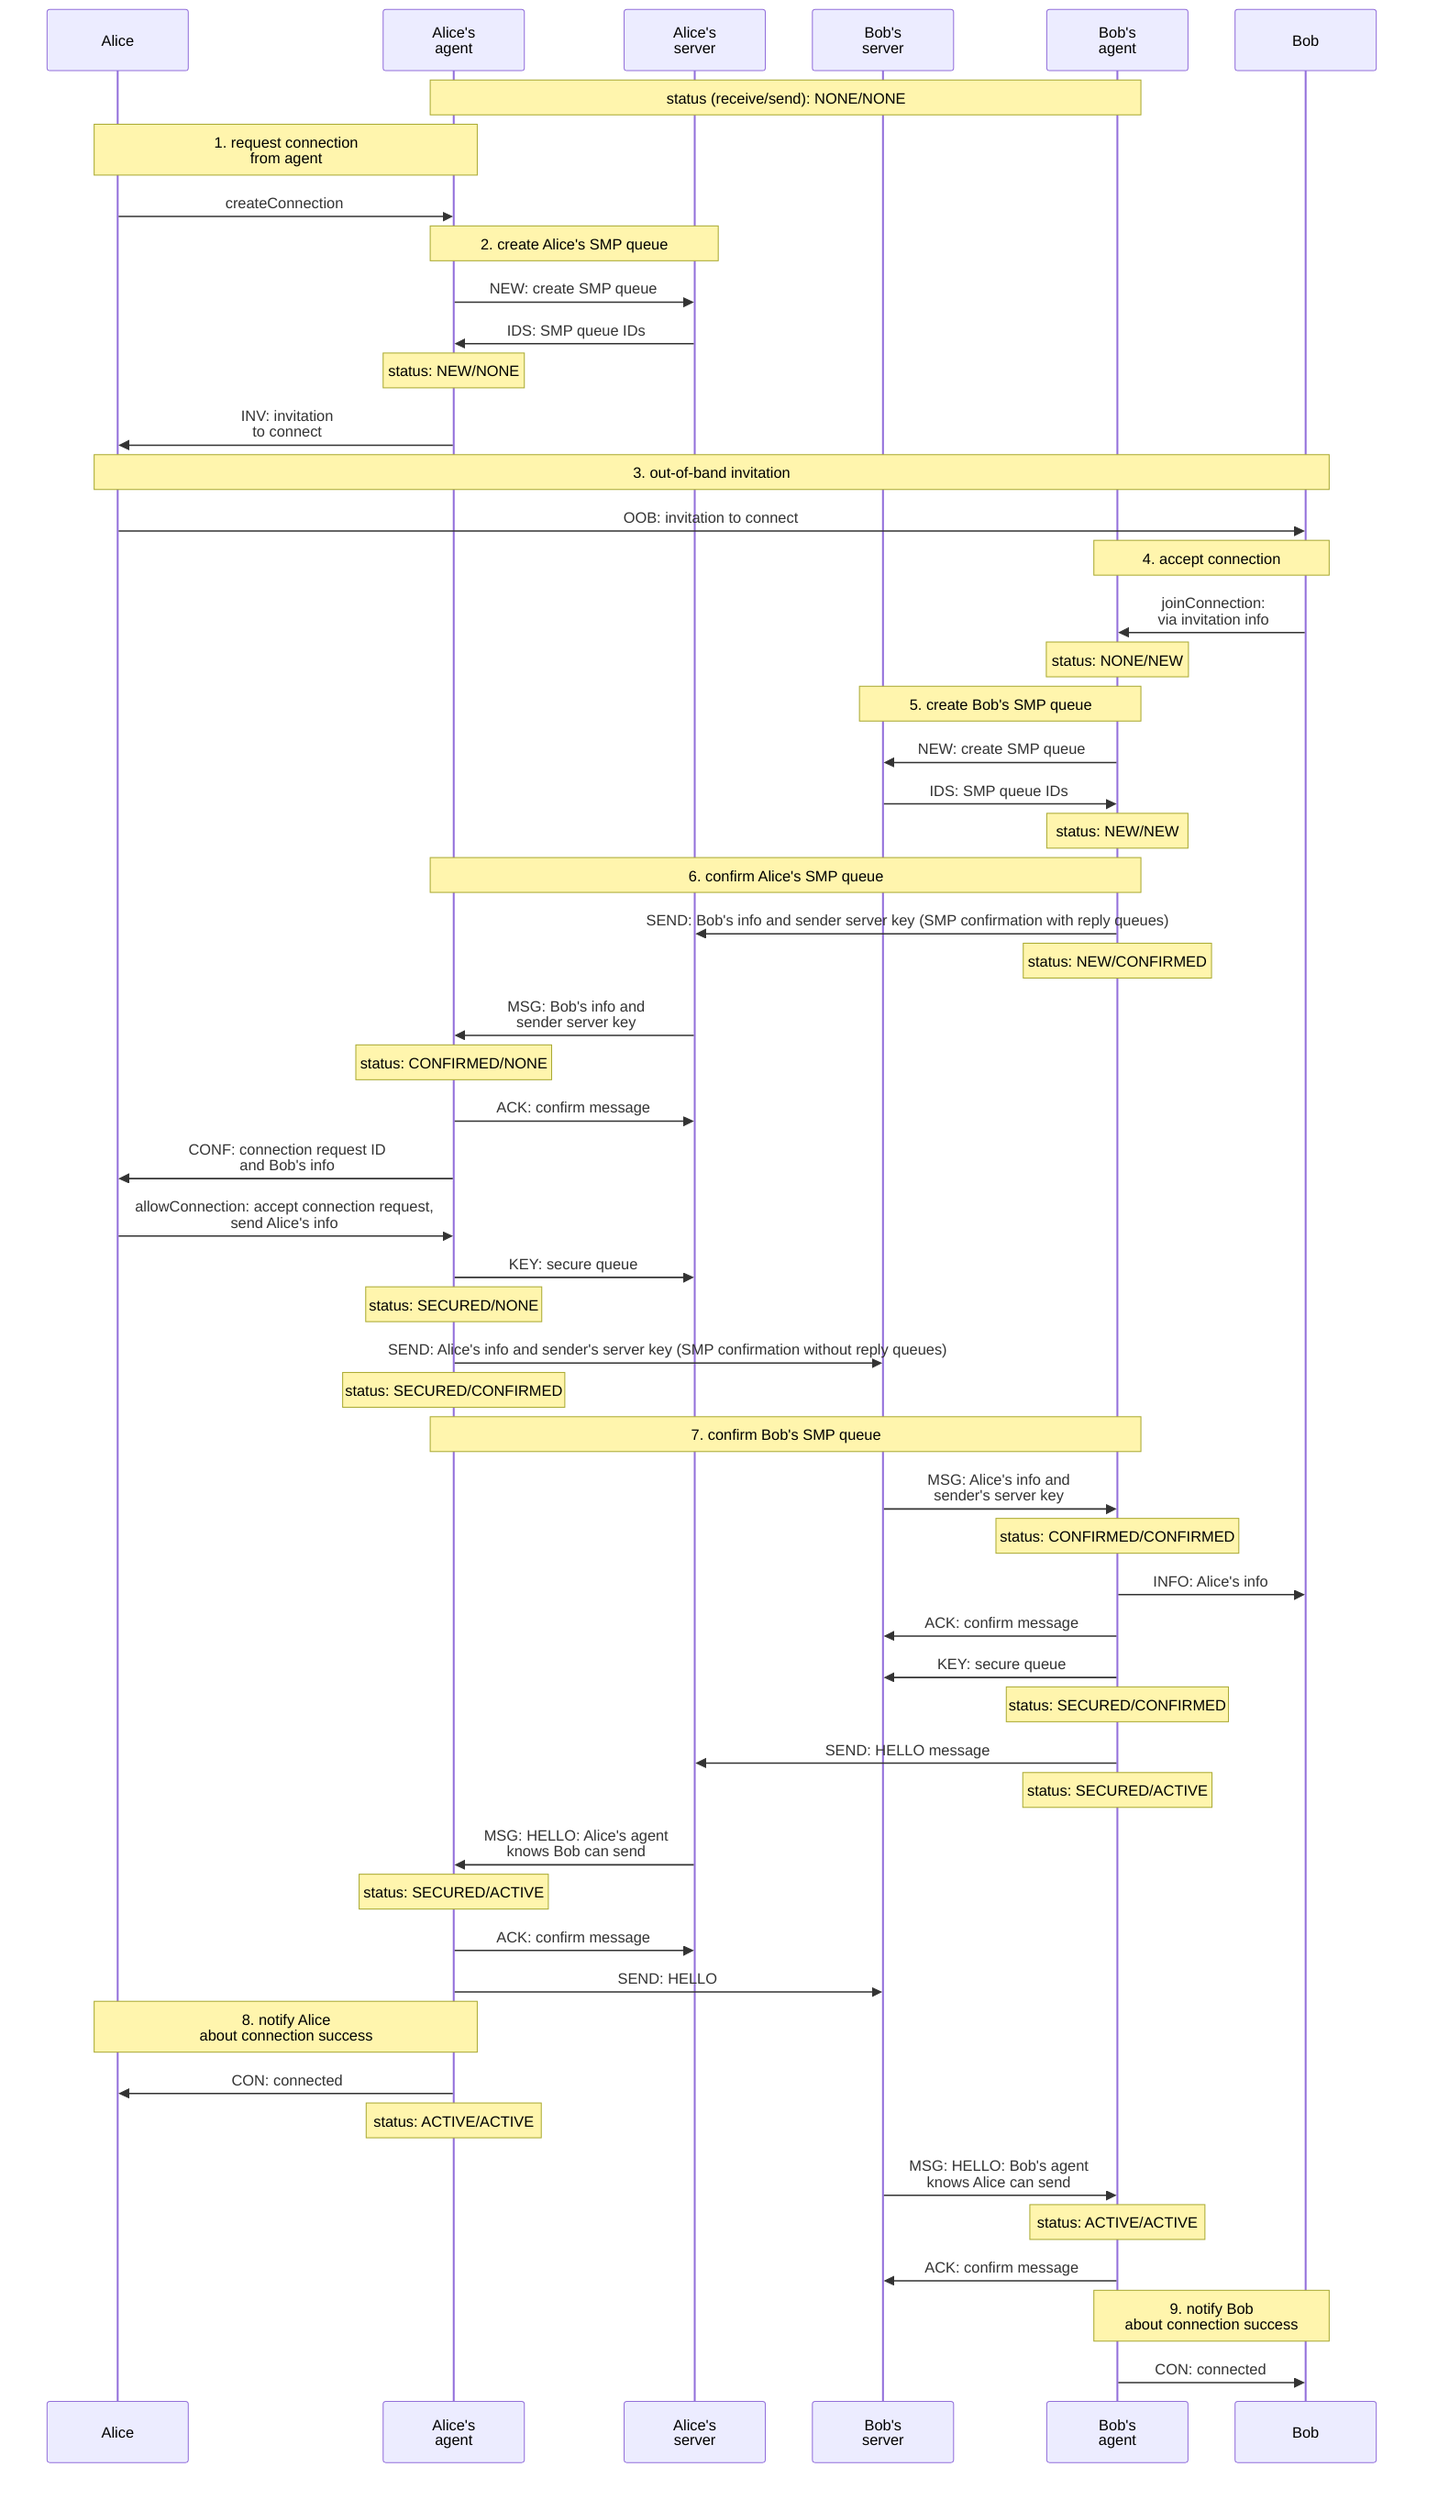 sequenceDiagram
  participant A as Alice
  participant AA as Alice's<br>agent
  participant AS as Alice's<br>server
  participant BS as Bob's<br>server
  participant BA as Bob's<br>agent
  participant B as Bob

  note over AA, BA: status (receive/send): NONE/NONE

  note over A, AA: 1. request connection<br>from agent
  A ->> AA: createConnection
 
  note over AA, AS: 2. create Alice's SMP queue
  AA ->> AS: NEW: create SMP queue
  AS ->> AA: IDS: SMP queue IDs
  note over AA: status: NEW/NONE

  AA ->> A: INV: invitation<br>to connect

  note over A, B: 3. out-of-band invitation
  A ->> B: OOB: invitation to connect

  note over BA, B: 4. accept connection
  B ->> BA: joinConnection:<br>via invitation info
  note over BA: status: NONE/NEW

  note over BA, BS: 5. create Bob's SMP queue
  BA ->> BS: NEW: create SMP queue
  BS ->> BA: IDS: SMP queue IDs
  note over BA: status: NEW/NEW

  note over BA, AA: 6. confirm Alice's SMP queue
  BA ->> AS: SEND: Bob's info and sender server key (SMP confirmation with reply queues)
  note over BA: status: NEW/CONFIRMED

  AS ->> AA: MSG: Bob's info and<br>sender server key
  note over AA: status: CONFIRMED/NONE
  AA ->> AS: ACK: confirm message
  AA ->> A: CONF: connection request ID<br>and Bob's info
  A ->> AA: allowConnection: accept connection request,<br>send Alice's info
  AA ->> AS: KEY: secure queue
  note over AA: status: SECURED/NONE

  AA ->> BS: SEND: Alice's info and sender's server key (SMP confirmation without reply queues)
  note over AA: status: SECURED/CONFIRMED

  note over BA, AA: 7. confirm Bob's SMP queue
  BS ->> BA: MSG: Alice's info and<br>sender's server key
  note over BA: status: CONFIRMED/CONFIRMED
  BA ->> B: INFO: Alice's info
  BA ->> BS: ACK: confirm message
  BA ->> BS: KEY: secure queue
  note over BA: status: SECURED/CONFIRMED

  BA ->> AS: SEND: HELLO message

  note over BA: status: SECURED/ACTIVE

  AS ->> AA: MSG: HELLO: Alice's agent<br>knows Bob can send
  note over AA: status: SECURED/ACTIVE
  AA ->> AS: ACK: confirm message
  AA ->> BS: SEND: HELLO

  note over A, AA: 8. notify Alice<br>about connection success
  AA ->> A: CON: connected
  note over AA: status: ACTIVE/ACTIVE

  BS ->> BA: MSG: HELLO: Bob's agent<br>knows Alice can send
  note over BA: status: ACTIVE/ACTIVE
  BA ->> BS: ACK: confirm message

  note over BA, B: 9. notify Bob<br>about connection success
  BA ->> B: CON: connected